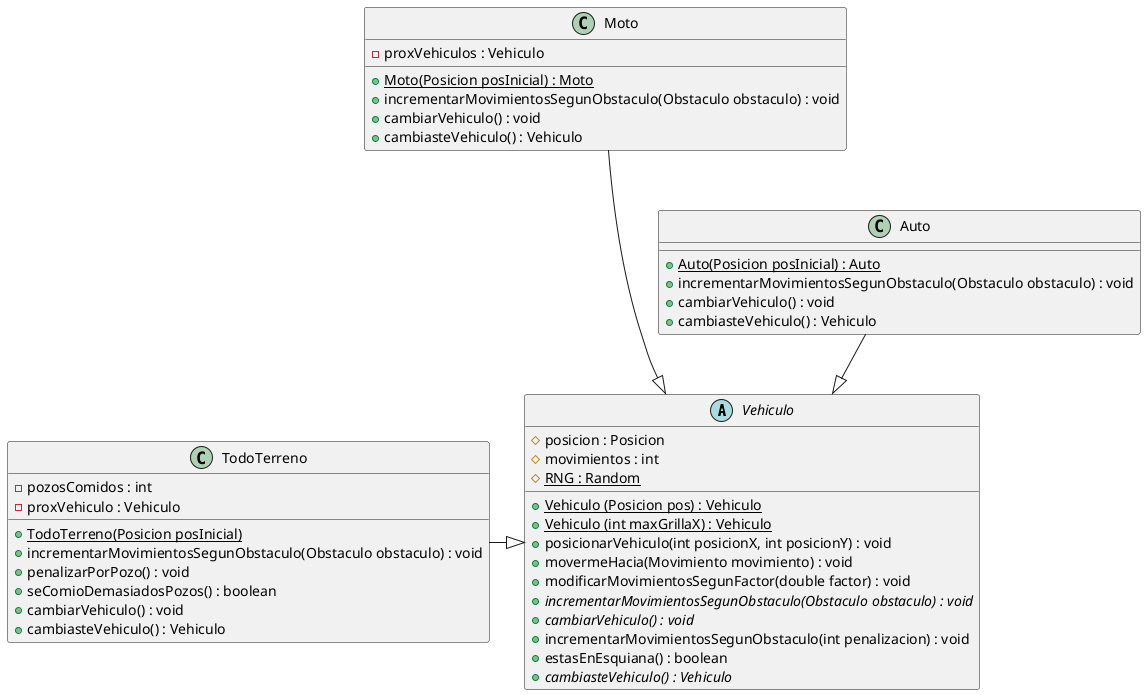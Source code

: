 @startuml
    'https://plantuml.com/class-diagram


    abstract Vehiculo{
        # posicion : Posicion
        # movimientos : int
        # {static} RNG : Random

        + {static} Vehiculo (Posicion pos) : Vehiculo
        + {static} Vehiculo (int maxGrillaX) : Vehiculo
        + posicionarVehiculo(int posicionX, int posicionY) : void
        + movermeHacia(Movimiento movimiento) : void
        + modificarMovimientosSegunFactor(double factor) : void
        + {abstract} incrementarMovimientosSegunObstaculo(Obstaculo obstaculo) : void
        + {abstract} cambiarVehiculo() : void
        + incrementarMovimientosSegunObstaculo(int penalizacion) : void
        + estasEnEsquiana() : boolean
        + {abstract} cambiasteVehiculo() : Vehiculo
    }


    class Moto{
        - proxVehiculos : Vehiculo
        + {static} Moto(Posicion posInicial) : Moto
        + incrementarMovimientosSegunObstaculo(Obstaculo obstaculo) : void
        + cambiarVehiculo() : void
        + cambiasteVehiculo() : Vehiculo
    }

    class Auto{
        + {static} Auto(Posicion posInicial) : Auto
        + incrementarMovimientosSegunObstaculo(Obstaculo obstaculo) : void
        + cambiarVehiculo() : void
        + cambiasteVehiculo() : Vehiculo
    }

    class TodoTerreno{
        - pozosComidos : int
        - proxVehiculo : Vehiculo
        + {static} TodoTerreno(Posicion posInicial)
        + incrementarMovimientosSegunObstaculo(Obstaculo obstaculo) : void
        + penalizarPorPozo() : void
        + seComioDemasiadosPozos() : boolean
        + cambiarVehiculo() : void
        + cambiasteVehiculo() : Vehiculo
    }

    Moto ---|> Vehiculo
    Auto --|> Vehiculo
    TodoTerreno -|> Vehiculo

@enduml